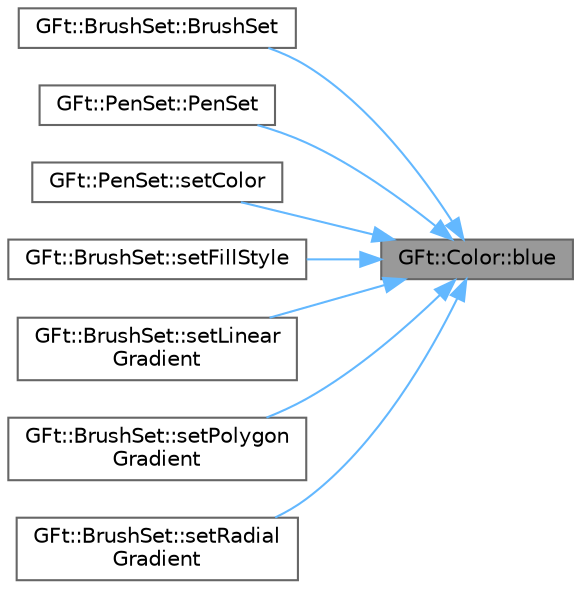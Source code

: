 digraph "GFt::Color::blue"
{
 // LATEX_PDF_SIZE
  bgcolor="transparent";
  edge [fontname=Helvetica,fontsize=10,labelfontname=Helvetica,labelfontsize=10];
  node [fontname=Helvetica,fontsize=10,shape=box,height=0.2,width=0.4];
  rankdir="RL";
  Node1 [id="Node000001",label="GFt::Color::blue",height=0.2,width=0.4,color="gray40", fillcolor="grey60", style="filled", fontcolor="black",tooltip=" "];
  Node1 -> Node2 [id="edge1_Node000001_Node000002",dir="back",color="steelblue1",style="solid",tooltip=" "];
  Node2 [id="Node000002",label="GFt::BrushSet::BrushSet",height=0.2,width=0.4,color="grey40", fillcolor="white", style="filled",URL="$class_g_ft_1_1_brush_set.html#addb548cc503b34754db6d9bb1f57e4bf",tooltip="构造函数"];
  Node1 -> Node3 [id="edge2_Node000001_Node000003",dir="back",color="steelblue1",style="solid",tooltip=" "];
  Node3 [id="Node000003",label="GFt::PenSet::PenSet",height=0.2,width=0.4,color="grey40", fillcolor="white", style="filled",URL="$class_g_ft_1_1_pen_set.html#a28a2430566bf684b9a44cba09aa7e544",tooltip="构造函数"];
  Node1 -> Node4 [id="edge3_Node000001_Node000004",dir="back",color="steelblue1",style="solid",tooltip=" "];
  Node4 [id="Node000004",label="GFt::PenSet::setColor",height=0.2,width=0.4,color="grey40", fillcolor="white", style="filled",URL="$class_g_ft_1_1_pen_set.html#ae5cab5aaeef69d387567252c105f8002",tooltip="设置颜色"];
  Node1 -> Node5 [id="edge4_Node000001_Node000005",dir="back",color="steelblue1",style="solid",tooltip=" "];
  Node5 [id="Node000005",label="GFt::BrushSet::setFillStyle",height=0.2,width=0.4,color="grey40", fillcolor="white", style="filled",URL="$class_g_ft_1_1_brush_set.html#a2c84bb691c4ba6f952eeb70939ef7c87",tooltip="设置默认画刷填充"];
  Node1 -> Node6 [id="edge5_Node000001_Node000006",dir="back",color="steelblue1",style="solid",tooltip=" "];
  Node6 [id="Node000006",label="GFt::BrushSet::setLinear\lGradient",height=0.2,width=0.4,color="grey40", fillcolor="white", style="filled",URL="$class_g_ft_1_1_brush_set.html#a30fecb3c59a0f1ff02043b68f0d0cdde",tooltip="设置线性渐变画刷填充"];
  Node1 -> Node7 [id="edge6_Node000001_Node000007",dir="back",color="steelblue1",style="solid",tooltip=" "];
  Node7 [id="Node000007",label="GFt::BrushSet::setPolygon\lGradient",height=0.2,width=0.4,color="grey40", fillcolor="white", style="filled",URL="$class_g_ft_1_1_brush_set.html#ae161baa39ed765c8a0ba7086605938c7",tooltip="设置多边形径向渐变画刷填充"];
  Node1 -> Node8 [id="edge7_Node000001_Node000008",dir="back",color="steelblue1",style="solid",tooltip=" "];
  Node8 [id="Node000008",label="GFt::BrushSet::setRadial\lGradient",height=0.2,width=0.4,color="grey40", fillcolor="white", style="filled",URL="$class_g_ft_1_1_brush_set.html#a5020ab6ed63c6bf9a68a9a8fb2804642",tooltip="设置椭圆径向渐变画刷填充"];
}
